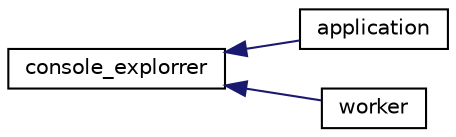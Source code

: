 digraph "Graphical Class Hierarchy"
{
  edge [fontname="Helvetica",fontsize="10",labelfontname="Helvetica",labelfontsize="10"];
  node [fontname="Helvetica",fontsize="10",shape=record];
  rankdir="LR";
  Node0 [label="console_explorrer",height=0.2,width=0.4,color="black", fillcolor="white", style="filled",URL="$classconsole__explorrer.html",tooltip="Class, that provide console operations. "];
  Node0 -> Node1 [dir="back",color="midnightblue",fontsize="10",style="solid",fontname="Helvetica"];
  Node1 [label="application",height=0.2,width=0.4,color="black", fillcolor="white", style="filled",URL="$classapplication.html",tooltip="Main application class. "];
  Node0 -> Node2 [dir="back",color="midnightblue",fontsize="10",style="solid",fontname="Helvetica"];
  Node2 [label="worker",height=0.2,width=0.4,color="black", fillcolor="white", style="filled",URL="$classworker.html",tooltip="Doing main operations with data. "];
}
